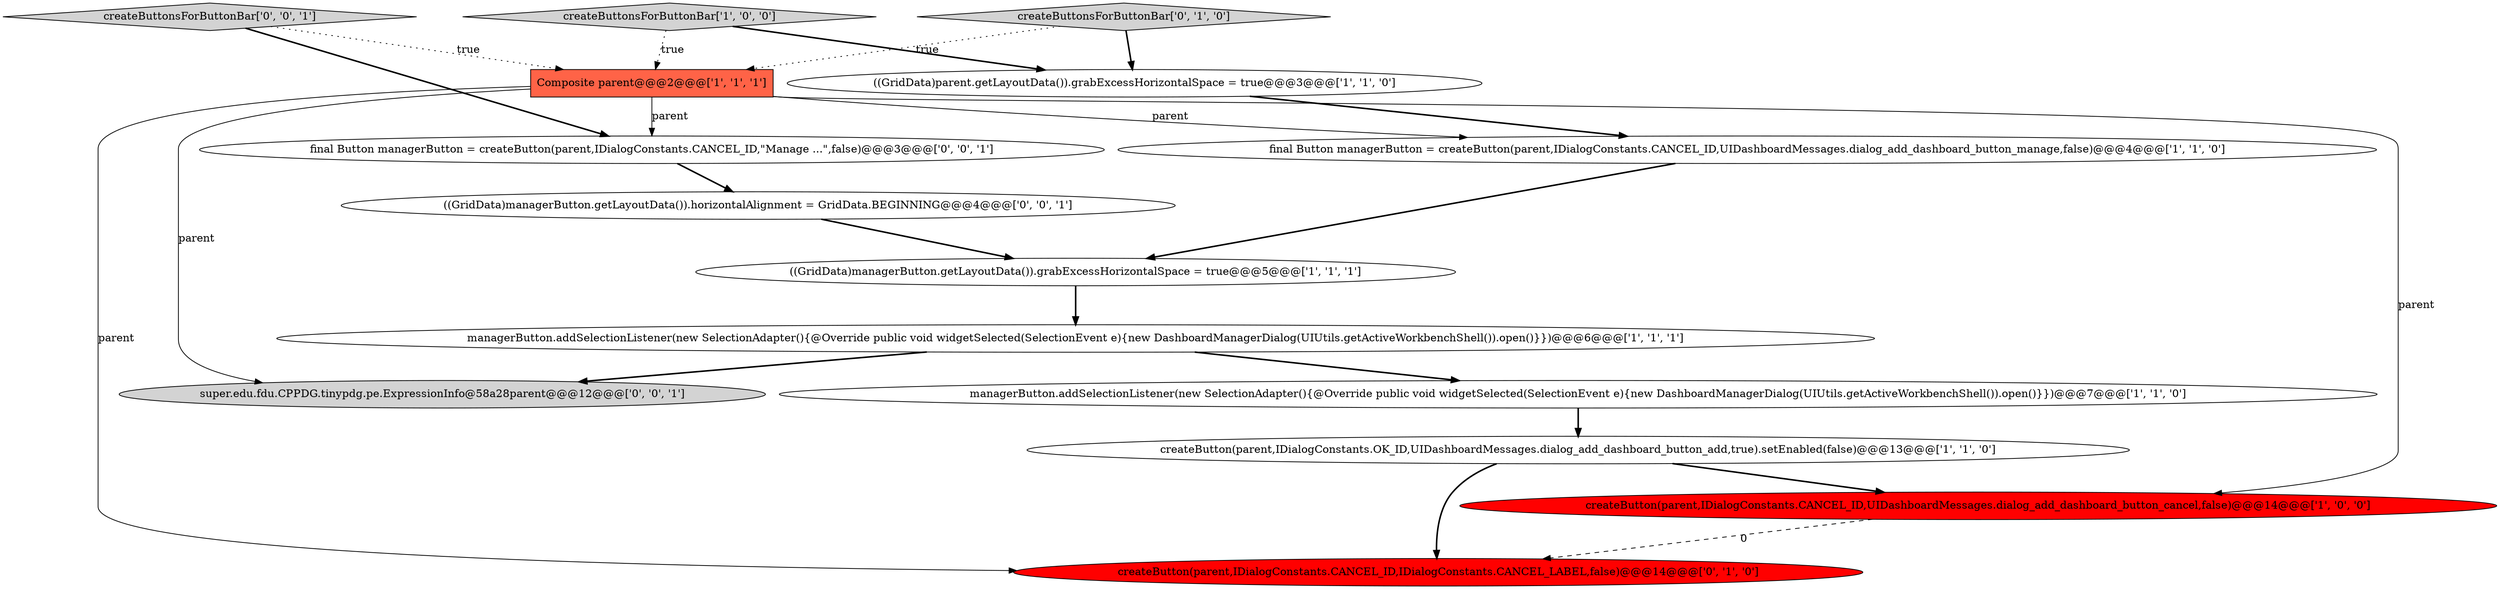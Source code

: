 digraph {
4 [style = filled, label = "createButton(parent,IDialogConstants.CANCEL_ID,UIDashboardMessages.dialog_add_dashboard_button_cancel,false)@@@14@@@['1', '0', '0']", fillcolor = red, shape = ellipse image = "AAA1AAABBB1BBB"];
1 [style = filled, label = "((GridData)parent.getLayoutData()).grabExcessHorizontalSpace = true@@@3@@@['1', '1', '0']", fillcolor = white, shape = ellipse image = "AAA0AAABBB1BBB"];
10 [style = filled, label = "createButtonsForButtonBar['0', '1', '0']", fillcolor = lightgray, shape = diamond image = "AAA0AAABBB2BBB"];
14 [style = filled, label = "super.edu.fdu.CPPDG.tinypdg.pe.ExpressionInfo@58a28parent@@@12@@@['0', '0', '1']", fillcolor = lightgray, shape = ellipse image = "AAA0AAABBB3BBB"];
6 [style = filled, label = "((GridData)managerButton.getLayoutData()).grabExcessHorizontalSpace = true@@@5@@@['1', '1', '1']", fillcolor = white, shape = ellipse image = "AAA0AAABBB1BBB"];
7 [style = filled, label = "Composite parent@@@2@@@['1', '1', '1']", fillcolor = tomato, shape = box image = "AAA0AAABBB1BBB"];
11 [style = filled, label = "final Button managerButton = createButton(parent,IDialogConstants.CANCEL_ID,\"Manage ...\",false)@@@3@@@['0', '0', '1']", fillcolor = white, shape = ellipse image = "AAA0AAABBB3BBB"];
9 [style = filled, label = "createButton(parent,IDialogConstants.CANCEL_ID,IDialogConstants.CANCEL_LABEL,false)@@@14@@@['0', '1', '0']", fillcolor = red, shape = ellipse image = "AAA1AAABBB2BBB"];
2 [style = filled, label = "managerButton.addSelectionListener(new SelectionAdapter(){@Override public void widgetSelected(SelectionEvent e){new DashboardManagerDialog(UIUtils.getActiveWorkbenchShell()).open()}})@@@7@@@['1', '1', '0']", fillcolor = white, shape = ellipse image = "AAA0AAABBB1BBB"];
8 [style = filled, label = "final Button managerButton = createButton(parent,IDialogConstants.CANCEL_ID,UIDashboardMessages.dialog_add_dashboard_button_manage,false)@@@4@@@['1', '1', '0']", fillcolor = white, shape = ellipse image = "AAA0AAABBB1BBB"];
13 [style = filled, label = "((GridData)managerButton.getLayoutData()).horizontalAlignment = GridData.BEGINNING@@@4@@@['0', '0', '1']", fillcolor = white, shape = ellipse image = "AAA0AAABBB3BBB"];
3 [style = filled, label = "createButton(parent,IDialogConstants.OK_ID,UIDashboardMessages.dialog_add_dashboard_button_add,true).setEnabled(false)@@@13@@@['1', '1', '0']", fillcolor = white, shape = ellipse image = "AAA0AAABBB1BBB"];
5 [style = filled, label = "createButtonsForButtonBar['1', '0', '0']", fillcolor = lightgray, shape = diamond image = "AAA0AAABBB1BBB"];
12 [style = filled, label = "createButtonsForButtonBar['0', '0', '1']", fillcolor = lightgray, shape = diamond image = "AAA0AAABBB3BBB"];
0 [style = filled, label = "managerButton.addSelectionListener(new SelectionAdapter(){@Override public void widgetSelected(SelectionEvent e){new DashboardManagerDialog(UIUtils.getActiveWorkbenchShell()).open()}})@@@6@@@['1', '1', '1']", fillcolor = white, shape = ellipse image = "AAA0AAABBB1BBB"];
7->11 [style = solid, label="parent"];
1->8 [style = bold, label=""];
7->14 [style = solid, label="parent"];
7->8 [style = solid, label="parent"];
2->3 [style = bold, label=""];
0->2 [style = bold, label=""];
12->11 [style = bold, label=""];
8->6 [style = bold, label=""];
6->0 [style = bold, label=""];
3->4 [style = bold, label=""];
7->9 [style = solid, label="parent"];
3->9 [style = bold, label=""];
5->1 [style = bold, label=""];
4->9 [style = dashed, label="0"];
0->14 [style = bold, label=""];
5->7 [style = dotted, label="true"];
11->13 [style = bold, label=""];
13->6 [style = bold, label=""];
12->7 [style = dotted, label="true"];
10->1 [style = bold, label=""];
7->4 [style = solid, label="parent"];
10->7 [style = dotted, label="true"];
}
